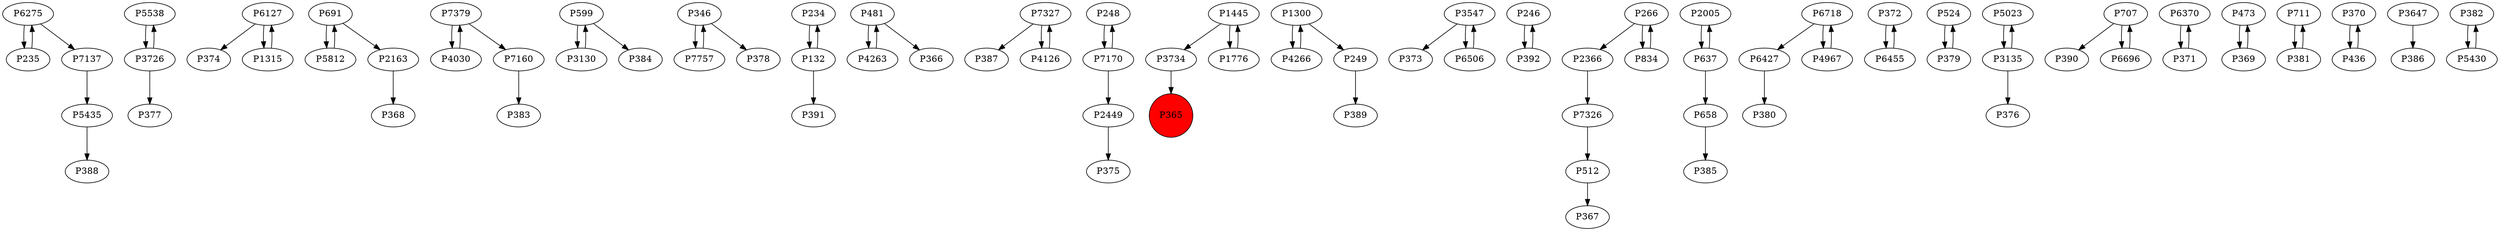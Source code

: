 digraph {
	P6275 -> P235
	P5538 -> P3726
	P6127 -> P374
	P2163 -> P368
	P7379 -> P4030
	P599 -> P3130
	P4030 -> P7379
	P346 -> P7757
	P234 -> P132
	P481 -> P4263
	P7327 -> P387
	P248 -> P7170
	P346 -> P378
	P1445 -> P3734
	P1300 -> P4266
	P3734 -> P365
	P5812 -> P691
	P691 -> P2163
	P3547 -> P373
	P246 -> P392
	P266 -> P2366
	P7379 -> P7160
	P1300 -> P249
	P2005 -> P637
	P1315 -> P6127
	P7160 -> P383
	P7170 -> P248
	P7137 -> P5435
	P512 -> P367
	P637 -> P658
	P6718 -> P6427
	P1445 -> P1776
	P2449 -> P375
	P4263 -> P481
	P132 -> P391
	P372 -> P6455
	P834 -> P266
	P235 -> P6275
	P4126 -> P7327
	P5435 -> P388
	P524 -> P379
	P7170 -> P2449
	P5023 -> P3135
	P7326 -> P512
	P266 -> P834
	P707 -> P390
	P6370 -> P371
	P637 -> P2005
	P658 -> P385
	P473 -> P369
	P7327 -> P4126
	P249 -> P389
	P3726 -> P5538
	P6275 -> P7137
	P6127 -> P1315
	P371 -> P6370
	P6506 -> P3547
	P711 -> P381
	P370 -> P436
	P436 -> P370
	P4967 -> P6718
	P7757 -> P346
	P3135 -> P376
	P6427 -> P380
	P6696 -> P707
	P392 -> P246
	P6455 -> P372
	P3135 -> P5023
	P3547 -> P6506
	P369 -> P473
	P4266 -> P1300
	P3130 -> P599
	P1776 -> P1445
	P3647 -> P386
	P481 -> P366
	P379 -> P524
	P691 -> P5812
	P382 -> P5430
	P381 -> P711
	P707 -> P6696
	P3726 -> P377
	P5430 -> P382
	P2366 -> P7326
	P599 -> P384
	P132 -> P234
	P6718 -> P4967
	P365 [shape=circle]
	P365 [style=filled]
	P365 [fillcolor=red]
}
